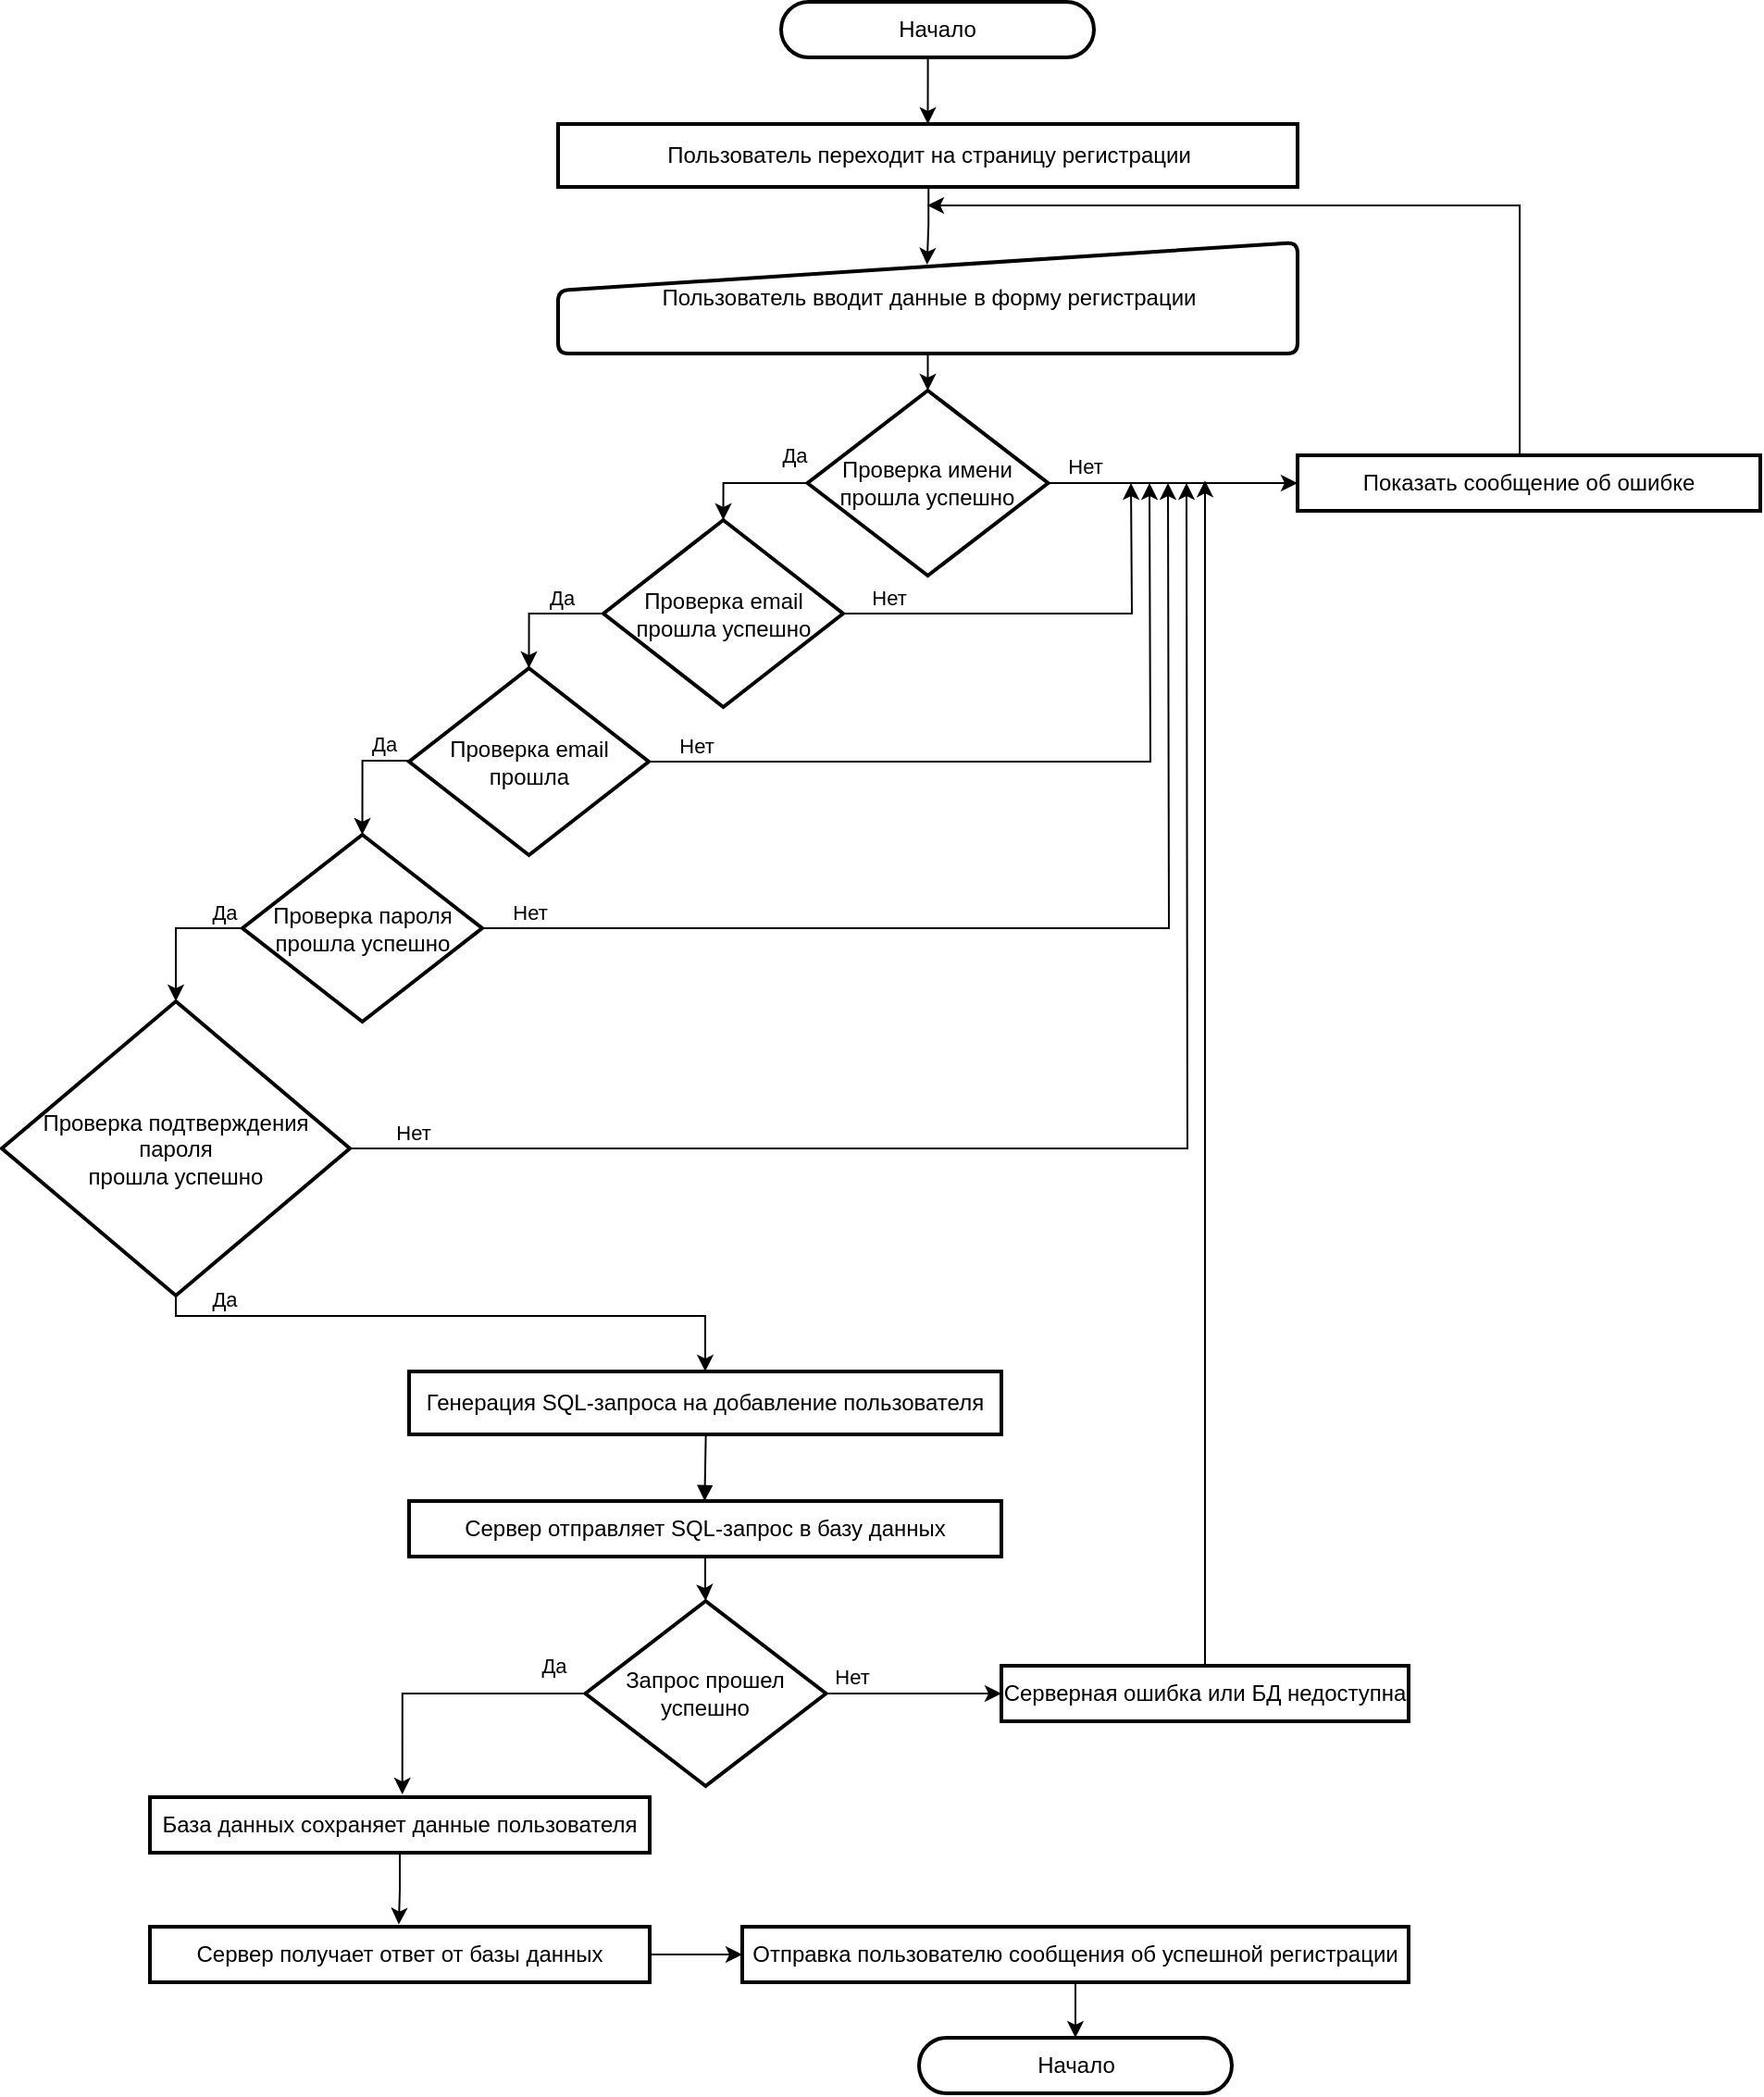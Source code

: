 <mxfile version="24.4.4" type="device">
  <diagram name="Page-1" id="0GccWt9a4MMt7c4fSH25">
    <mxGraphModel dx="2390" dy="2387" grid="1" gridSize="10" guides="1" tooltips="1" connect="1" arrows="1" fold="1" page="1" pageScale="1" pageWidth="850" pageHeight="1100" math="0" shadow="0">
      <root>
        <mxCell id="0" />
        <mxCell id="1" parent="0" />
        <mxCell id="axS7RWlfBmr0NbTFvTmS-66" style="edgeStyle=orthogonalEdgeStyle;rounded=0;orthogonalLoop=1;jettySize=auto;html=1;exitX=0.5;exitY=1;exitDx=0;exitDy=0;entryX=0.499;entryY=0.199;entryDx=0;entryDy=0;entryPerimeter=0;" edge="1" parent="1" target="axS7RWlfBmr0NbTFvTmS-135">
          <mxGeometry relative="1" as="geometry">
            <mxPoint x="760.64" as="sourcePoint" />
            <mxPoint x="760" y="30" as="targetPoint" />
            <Array as="points">
              <mxPoint x="761" y="21" />
              <mxPoint x="760" y="21" />
            </Array>
          </mxGeometry>
        </mxCell>
        <mxCell id="axS7RWlfBmr0NbTFvTmS-5" value="Пользователь переходит на страницу регистрации" style="rounded=0;absoluteArcSize=1;arcSize=14;whiteSpace=wrap;strokeWidth=2;" vertex="1" parent="1">
          <mxGeometry x="560.5" y="-34" width="399.5" height="34" as="geometry" />
        </mxCell>
        <mxCell id="axS7RWlfBmr0NbTFvTmS-76" value="Нет" style="edgeStyle=orthogonalEdgeStyle;rounded=0;orthogonalLoop=1;jettySize=auto;html=1;verticalAlign=bottom;" edge="1" parent="1" source="axS7RWlfBmr0NbTFvTmS-7" target="axS7RWlfBmr0NbTFvTmS-73">
          <mxGeometry x="-0.702" relative="1" as="geometry">
            <mxPoint as="offset" />
          </mxGeometry>
        </mxCell>
        <mxCell id="axS7RWlfBmr0NbTFvTmS-117" value="Да" style="edgeStyle=orthogonalEdgeStyle;rounded=0;orthogonalLoop=1;jettySize=auto;html=1;exitX=0;exitY=0.5;exitDx=0;exitDy=0;entryX=0.5;entryY=0;entryDx=0;entryDy=0;verticalAlign=bottom;" edge="1" parent="1" source="axS7RWlfBmr0NbTFvTmS-7" target="axS7RWlfBmr0NbTFvTmS-86">
          <mxGeometry x="-0.777" y="-6" relative="1" as="geometry">
            <mxPoint as="offset" />
          </mxGeometry>
        </mxCell>
        <mxCell id="axS7RWlfBmr0NbTFvTmS-7" value="Проверка имени&#xa;прошла успешно" style="rhombus;strokeWidth=2;whiteSpace=wrap;" vertex="1" parent="1">
          <mxGeometry x="695.25" y="110" width="130" height="100" as="geometry" />
        </mxCell>
        <mxCell id="axS7RWlfBmr0NbTFvTmS-8" value="Генерация SQL-запроса на добавление пользователя" style="whiteSpace=wrap;strokeWidth=2;" vertex="1" parent="1">
          <mxGeometry x="480" y="640" width="320" height="34" as="geometry" />
        </mxCell>
        <mxCell id="axS7RWlfBmr0NbTFvTmS-146" style="edgeStyle=orthogonalEdgeStyle;rounded=0;orthogonalLoop=1;jettySize=auto;html=1;entryX=0.5;entryY=0;entryDx=0;entryDy=0;" edge="1" parent="1" source="axS7RWlfBmr0NbTFvTmS-10" target="axS7RWlfBmr0NbTFvTmS-144">
          <mxGeometry relative="1" as="geometry" />
        </mxCell>
        <mxCell id="axS7RWlfBmr0NbTFvTmS-10" value="Сервер отправляет SQL-запрос в базу данных" style="whiteSpace=wrap;strokeWidth=2;" vertex="1" parent="1">
          <mxGeometry x="480" y="710" width="320" height="30" as="geometry" />
        </mxCell>
        <mxCell id="axS7RWlfBmr0NbTFvTmS-11" value="База данных сохраняет данные пользователя" style="whiteSpace=wrap;strokeWidth=2;" vertex="1" parent="1">
          <mxGeometry x="340" y="870" width="270" height="30" as="geometry" />
        </mxCell>
        <mxCell id="axS7RWlfBmr0NbTFvTmS-147" style="edgeStyle=orthogonalEdgeStyle;rounded=0;orthogonalLoop=1;jettySize=auto;html=1;" edge="1" parent="1" source="axS7RWlfBmr0NbTFvTmS-12">
          <mxGeometry relative="1" as="geometry">
            <mxPoint x="910.0" y="158.621" as="targetPoint" />
          </mxGeometry>
        </mxCell>
        <mxCell id="axS7RWlfBmr0NbTFvTmS-12" value="Серверная ошибка или БД недоступна" style="whiteSpace=wrap;strokeWidth=2;" vertex="1" parent="1">
          <mxGeometry x="800" y="799" width="220" height="30" as="geometry" />
        </mxCell>
        <mxCell id="axS7RWlfBmr0NbTFvTmS-149" value="" style="edgeStyle=orthogonalEdgeStyle;rounded=0;orthogonalLoop=1;jettySize=auto;html=1;" edge="1" parent="1" source="axS7RWlfBmr0NbTFvTmS-13" target="axS7RWlfBmr0NbTFvTmS-14">
          <mxGeometry relative="1" as="geometry" />
        </mxCell>
        <mxCell id="axS7RWlfBmr0NbTFvTmS-13" value="Сервер получает ответ от базы данных" style="whiteSpace=wrap;strokeWidth=2;" vertex="1" parent="1">
          <mxGeometry x="340" y="940" width="270" height="30" as="geometry" />
        </mxCell>
        <mxCell id="axS7RWlfBmr0NbTFvTmS-152" value="" style="edgeStyle=orthogonalEdgeStyle;rounded=0;orthogonalLoop=1;jettySize=auto;html=1;" edge="1" parent="1" source="axS7RWlfBmr0NbTFvTmS-14" target="axS7RWlfBmr0NbTFvTmS-151">
          <mxGeometry relative="1" as="geometry" />
        </mxCell>
        <mxCell id="axS7RWlfBmr0NbTFvTmS-14" value="Отправка пользователю сообщения об успешной регистрации" style="whiteSpace=wrap;strokeWidth=2;" vertex="1" parent="1">
          <mxGeometry x="660" y="940" width="360" height="30" as="geometry" />
        </mxCell>
        <mxCell id="axS7RWlfBmr0NbTFvTmS-20" value="" style="curved=1;startArrow=none;endArrow=block;exitX=0.501;exitY=0.991;entryX=0.499;entryY=-0.009;rounded=0;" edge="1" parent="1" source="axS7RWlfBmr0NbTFvTmS-8" target="axS7RWlfBmr0NbTFvTmS-10">
          <mxGeometry relative="1" as="geometry">
            <Array as="points" />
          </mxGeometry>
        </mxCell>
        <mxCell id="axS7RWlfBmr0NbTFvTmS-115" style="edgeStyle=orthogonalEdgeStyle;rounded=0;orthogonalLoop=1;jettySize=auto;html=1;exitX=0.5;exitY=0;exitDx=0;exitDy=0;" edge="1" parent="1" source="axS7RWlfBmr0NbTFvTmS-73">
          <mxGeometry relative="1" as="geometry">
            <mxPoint x="760" y="10" as="targetPoint" />
            <Array as="points">
              <mxPoint x="1080" y="145" />
              <mxPoint x="1080" y="10" />
            </Array>
          </mxGeometry>
        </mxCell>
        <mxCell id="axS7RWlfBmr0NbTFvTmS-73" value="Показать сообщение об ошибке" style="whiteSpace=wrap;strokeWidth=2;" vertex="1" parent="1">
          <mxGeometry x="960" y="145" width="250" height="30" as="geometry" />
        </mxCell>
        <mxCell id="axS7RWlfBmr0NbTFvTmS-84" style="edgeStyle=orthogonalEdgeStyle;rounded=0;orthogonalLoop=1;jettySize=auto;html=1;exitX=0.5;exitY=1;exitDx=0;exitDy=0;entryX=0.5;entryY=0;entryDx=0;entryDy=0;" edge="1" parent="1" source="axS7RWlfBmr0NbTFvTmS-81" target="axS7RWlfBmr0NbTFvTmS-5">
          <mxGeometry relative="1" as="geometry" />
        </mxCell>
        <mxCell id="axS7RWlfBmr0NbTFvTmS-81" value="Начало" style="rounded=1;absoluteArcSize=1;arcSize=180;whiteSpace=wrap;strokeWidth=2;flipV=1;flipH=1;" vertex="1" parent="1">
          <mxGeometry x="681" y="-100" width="169" height="30" as="geometry" />
        </mxCell>
        <mxCell id="axS7RWlfBmr0NbTFvTmS-116" value="Нет" style="edgeStyle=orthogonalEdgeStyle;rounded=0;orthogonalLoop=1;jettySize=auto;html=1;verticalAlign=bottom;" edge="1" parent="1" source="axS7RWlfBmr0NbTFvTmS-86">
          <mxGeometry x="-0.786" relative="1" as="geometry">
            <mxPoint x="870" y="160" as="targetPoint" />
            <mxPoint as="offset" />
          </mxGeometry>
        </mxCell>
        <mxCell id="axS7RWlfBmr0NbTFvTmS-86" value="Проверка email &#xa;прошла успешно" style="rhombus;strokeWidth=2;whiteSpace=wrap;" vertex="1" parent="1">
          <mxGeometry x="585" y="180" width="129.5" height="101" as="geometry" />
        </mxCell>
        <mxCell id="axS7RWlfBmr0NbTFvTmS-97" value="Да" style="edgeStyle=orthogonalEdgeStyle;rounded=0;orthogonalLoop=1;jettySize=auto;html=1;align=left;exitX=0;exitY=0.5;exitDx=0;exitDy=0;verticalAlign=bottom;entryX=0.5;entryY=0;entryDx=0;entryDy=0;" edge="1" parent="1" target="axS7RWlfBmr0NbTFvTmS-98" source="axS7RWlfBmr0NbTFvTmS-86">
          <mxGeometry x="-0.075" relative="1" as="geometry">
            <mxPoint x="756" y="340" as="sourcePoint" />
            <Array as="points">
              <mxPoint x="545" y="230" />
            </Array>
            <mxPoint x="1" as="offset" />
          </mxGeometry>
        </mxCell>
        <mxCell id="axS7RWlfBmr0NbTFvTmS-98" value="Проверка email &#xa;прошла" style="rhombus;strokeWidth=2;whiteSpace=wrap;" vertex="1" parent="1">
          <mxGeometry x="480" y="260" width="129.5" height="101" as="geometry" />
        </mxCell>
        <mxCell id="axS7RWlfBmr0NbTFvTmS-101" value="Нет" style="edgeStyle=orthogonalEdgeStyle;rounded=0;orthogonalLoop=1;jettySize=auto;html=1;verticalAlign=bottom;exitX=1;exitY=0.5;exitDx=0;exitDy=0;" edge="1" parent="1" source="axS7RWlfBmr0NbTFvTmS-98">
          <mxGeometry x="-0.88" relative="1" as="geometry">
            <mxPoint x="780" y="422.75" as="sourcePoint" />
            <mxPoint x="880" y="160" as="targetPoint" />
            <mxPoint as="offset" />
          </mxGeometry>
        </mxCell>
        <mxCell id="axS7RWlfBmr0NbTFvTmS-102" value="Да" style="edgeStyle=orthogonalEdgeStyle;rounded=0;orthogonalLoop=1;jettySize=auto;html=1;align=left;verticalAlign=bottom;entryX=0.5;entryY=0;entryDx=0;entryDy=0;" edge="1" parent="1" target="axS7RWlfBmr0NbTFvTmS-103">
          <mxGeometry x="-0.296" relative="1" as="geometry">
            <mxPoint x="480" y="310" as="sourcePoint" />
            <Array as="points">
              <mxPoint x="455" y="310" />
            </Array>
            <mxPoint x="1" as="offset" />
          </mxGeometry>
        </mxCell>
        <mxCell id="axS7RWlfBmr0NbTFvTmS-107" value="Нет" style="edgeStyle=orthogonalEdgeStyle;rounded=0;orthogonalLoop=1;jettySize=auto;html=1;exitX=1;exitY=0.5;exitDx=0;exitDy=0;verticalAlign=bottom;" edge="1" parent="1" source="axS7RWlfBmr0NbTFvTmS-103">
          <mxGeometry x="-0.916" relative="1" as="geometry">
            <mxPoint x="890" y="160" as="targetPoint" />
            <mxPoint as="offset" />
          </mxGeometry>
        </mxCell>
        <mxCell id="axS7RWlfBmr0NbTFvTmS-119" value="Да" style="edgeStyle=orthogonalEdgeStyle;rounded=0;orthogonalLoop=1;jettySize=auto;html=1;exitX=0;exitY=0.5;exitDx=0;exitDy=0;entryX=0.5;entryY=0;entryDx=0;entryDy=0;verticalAlign=bottom;" edge="1" parent="1" source="axS7RWlfBmr0NbTFvTmS-103" target="axS7RWlfBmr0NbTFvTmS-112">
          <mxGeometry x="-0.735" relative="1" as="geometry">
            <mxPoint as="offset" />
          </mxGeometry>
        </mxCell>
        <mxCell id="axS7RWlfBmr0NbTFvTmS-103" value="Проверка пароля&#xa;прошла успешно" style="rhombus;strokeWidth=2;whiteSpace=wrap;" vertex="1" parent="1">
          <mxGeometry x="390" y="350" width="129.5" height="101" as="geometry" />
        </mxCell>
        <mxCell id="axS7RWlfBmr0NbTFvTmS-111" value="Нет" style="edgeStyle=orthogonalEdgeStyle;rounded=0;orthogonalLoop=1;jettySize=auto;html=1;exitX=1;exitY=0.5;exitDx=0;exitDy=0;verticalAlign=bottom;" edge="1" parent="1" source="axS7RWlfBmr0NbTFvTmS-112">
          <mxGeometry x="-0.916" relative="1" as="geometry">
            <mxPoint x="900" y="160" as="targetPoint" />
            <mxPoint as="offset" />
            <mxPoint x="829.5" y="679" as="sourcePoint" />
          </mxGeometry>
        </mxCell>
        <mxCell id="axS7RWlfBmr0NbTFvTmS-139" value="Да" style="edgeStyle=orthogonalEdgeStyle;rounded=0;orthogonalLoop=1;jettySize=auto;html=1;entryX=0.5;entryY=0;entryDx=0;entryDy=0;verticalAlign=bottom;" edge="1" parent="1" source="axS7RWlfBmr0NbTFvTmS-112" target="axS7RWlfBmr0NbTFvTmS-8">
          <mxGeometry x="-0.774" relative="1" as="geometry">
            <mxPoint x="640" y="640" as="targetPoint" />
            <Array as="points">
              <mxPoint x="354" y="610" />
              <mxPoint x="640" y="610" />
            </Array>
            <mxPoint as="offset" />
          </mxGeometry>
        </mxCell>
        <mxCell id="axS7RWlfBmr0NbTFvTmS-112" value="Проверка подтверждения пароля&#xa;прошла успешно" style="rhombus;strokeWidth=2;whiteSpace=wrap;" vertex="1" parent="1">
          <mxGeometry x="260" y="440" width="188" height="159" as="geometry" />
        </mxCell>
        <mxCell id="axS7RWlfBmr0NbTFvTmS-137" value="" style="edgeStyle=orthogonalEdgeStyle;rounded=0;orthogonalLoop=1;jettySize=auto;html=1;" edge="1" parent="1" source="axS7RWlfBmr0NbTFvTmS-135" target="axS7RWlfBmr0NbTFvTmS-7">
          <mxGeometry relative="1" as="geometry" />
        </mxCell>
        <mxCell id="axS7RWlfBmr0NbTFvTmS-135" value="Пользователь вводит данные в форму регистрации" style="html=1;strokeWidth=2;shape=manualInput;whiteSpace=wrap;rounded=1;size=26;arcSize=11;" vertex="1" parent="1">
          <mxGeometry x="560.5" y="30" width="399.5" height="60" as="geometry" />
        </mxCell>
        <mxCell id="axS7RWlfBmr0NbTFvTmS-142" value="Нет" style="edgeStyle=orthogonalEdgeStyle;rounded=0;orthogonalLoop=1;jettySize=auto;html=1;verticalAlign=bottom;" edge="1" parent="1" source="axS7RWlfBmr0NbTFvTmS-144">
          <mxGeometry x="-0.702" relative="1" as="geometry">
            <mxPoint x="800" y="814" as="targetPoint" />
            <mxPoint as="offset" />
          </mxGeometry>
        </mxCell>
        <mxCell id="axS7RWlfBmr0NbTFvTmS-143" value="Да" style="edgeStyle=orthogonalEdgeStyle;rounded=0;orthogonalLoop=1;jettySize=auto;html=1;exitX=0;exitY=0.5;exitDx=0;exitDy=0;verticalAlign=bottom;entryX=0.505;entryY=-0.049;entryDx=0;entryDy=0;entryPerimeter=0;" edge="1" parent="1" source="axS7RWlfBmr0NbTFvTmS-144" target="axS7RWlfBmr0NbTFvTmS-11">
          <mxGeometry x="-0.777" y="-6" relative="1" as="geometry">
            <mxPoint x="480" y="900" as="targetPoint" />
            <mxPoint as="offset" />
          </mxGeometry>
        </mxCell>
        <mxCell id="axS7RWlfBmr0NbTFvTmS-144" value="Запрос прошел успешно" style="rhombus;strokeWidth=2;whiteSpace=wrap;" vertex="1" parent="1">
          <mxGeometry x="575.25" y="764" width="130" height="100" as="geometry" />
        </mxCell>
        <mxCell id="axS7RWlfBmr0NbTFvTmS-148" style="edgeStyle=orthogonalEdgeStyle;rounded=0;orthogonalLoop=1;jettySize=auto;html=1;entryX=0.498;entryY=-0.04;entryDx=0;entryDy=0;entryPerimeter=0;" edge="1" parent="1" source="axS7RWlfBmr0NbTFvTmS-11" target="axS7RWlfBmr0NbTFvTmS-13">
          <mxGeometry relative="1" as="geometry" />
        </mxCell>
        <mxCell id="axS7RWlfBmr0NbTFvTmS-151" value="Начало" style="rounded=1;absoluteArcSize=1;arcSize=180;whiteSpace=wrap;strokeWidth=2;flipV=1;flipH=1;" vertex="1" parent="1">
          <mxGeometry x="755.5" y="1000" width="169" height="30" as="geometry" />
        </mxCell>
      </root>
    </mxGraphModel>
  </diagram>
</mxfile>
